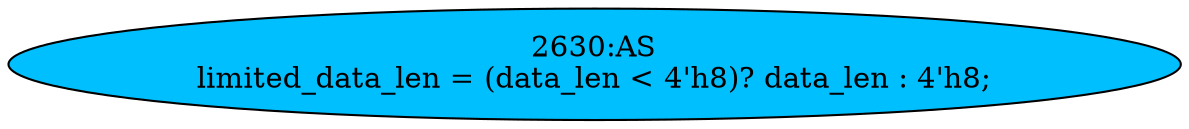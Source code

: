 strict digraph "" {
	node [label="\N"];
	"2630:AS"	 [ast="<pyverilog.vparser.ast.Assign object at 0x7f44f6b5e390>",
		def_var="['limited_data_len']",
		fillcolor=deepskyblue,
		label="2630:AS
limited_data_len = (data_len < 4'h8)? data_len : 4'h8;",
		statements="[]",
		style=filled,
		typ=Assign,
		use_var="['data_len', 'data_len']"];
}
